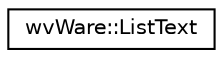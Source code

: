 digraph "类继承关系图"
{
  edge [fontname="Helvetica",fontsize="10",labelfontname="Helvetica",labelfontsize="10"];
  node [fontname="Helvetica",fontsize="10",shape=record];
  rankdir="LR";
  Node0 [label="wvWare::ListText",height=0.2,width=0.4,color="black", fillcolor="white", style="filled",URL="$structwv_ware_1_1_list_text.html"];
}
